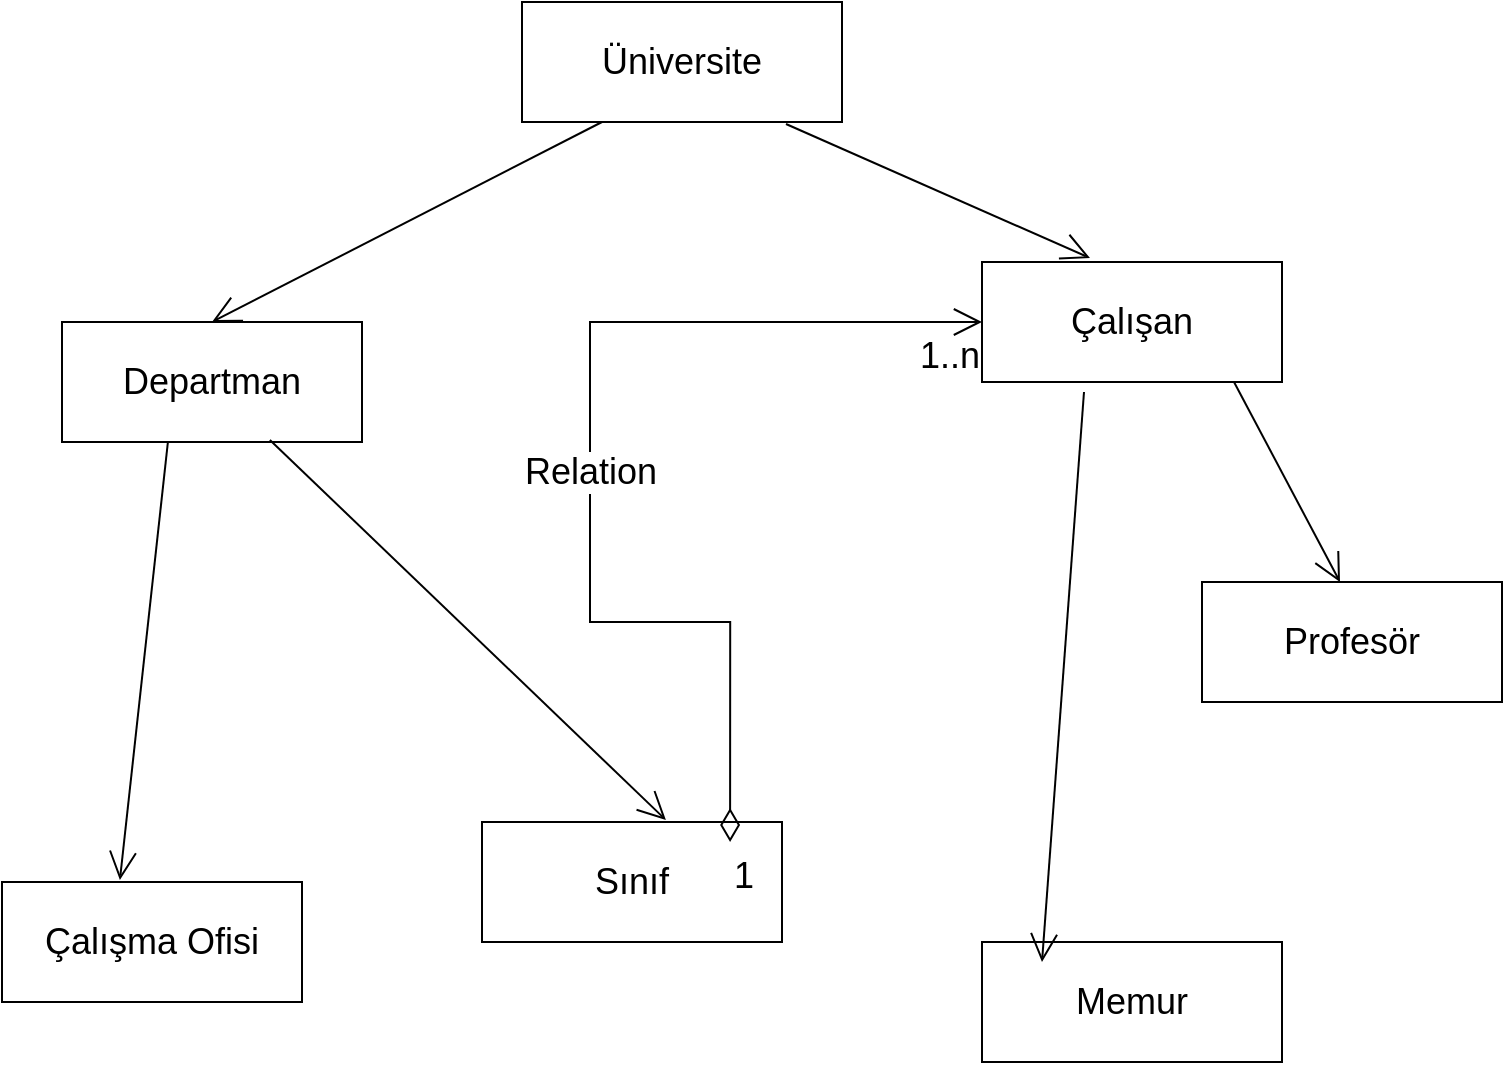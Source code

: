 <mxfile version="16.6.1" type="device"><diagram id="qCcjzEplPFVdx5R0CPql" name="Page-1"><mxGraphModel dx="1422" dy="705" grid="1" gridSize="10" guides="1" tooltips="1" connect="1" arrows="1" fold="1" page="1" pageScale="1" pageWidth="827" pageHeight="1169" math="0" shadow="0"><root><mxCell id="0"/><mxCell id="1" parent="0"/><mxCell id="rNSdItFHAOt2ohlBOVtE-2" value="&lt;font style=&quot;font-size: 18px&quot;&gt;Üniversite&lt;/font&gt;" style="rounded=0;whiteSpace=wrap;html=1;" parent="1" vertex="1"><mxGeometry x="310" y="70" width="160" height="60" as="geometry"/></mxCell><mxCell id="rNSdItFHAOt2ohlBOVtE-3" value="&lt;font style=&quot;font-size: 18px&quot;&gt;Departman&lt;/font&gt;" style="rounded=0;whiteSpace=wrap;html=1;" parent="1" vertex="1"><mxGeometry x="80" y="230" width="150" height="60" as="geometry"/></mxCell><mxCell id="rNSdItFHAOt2ohlBOVtE-4" value="&lt;span style=&quot;font-size: 18px&quot;&gt;Çalışma Ofisi&lt;/span&gt;" style="rounded=0;whiteSpace=wrap;html=1;" parent="1" vertex="1"><mxGeometry x="50" y="510" width="150" height="60" as="geometry"/></mxCell><mxCell id="rNSdItFHAOt2ohlBOVtE-5" value="&lt;font style=&quot;font-size: 18px&quot;&gt;Sınıf&lt;/font&gt;" style="rounded=0;whiteSpace=wrap;html=1;" parent="1" vertex="1"><mxGeometry x="290" y="480" width="150" height="60" as="geometry"/></mxCell><mxCell id="rNSdItFHAOt2ohlBOVtE-6" value="&lt;font style=&quot;font-size: 18px&quot;&gt;Çalışan&lt;/font&gt;" style="rounded=0;whiteSpace=wrap;html=1;" parent="1" vertex="1"><mxGeometry x="540" y="200" width="150" height="60" as="geometry"/></mxCell><mxCell id="rNSdItFHAOt2ohlBOVtE-7" value="&lt;font style=&quot;font-size: 18px&quot;&gt;Memur&lt;/font&gt;" style="rounded=0;whiteSpace=wrap;html=1;" parent="1" vertex="1"><mxGeometry x="540" y="540" width="150" height="60" as="geometry"/></mxCell><mxCell id="rNSdItFHAOt2ohlBOVtE-8" value="&lt;font style=&quot;font-size: 18px&quot;&gt;Profesör&lt;/font&gt;" style="rounded=0;whiteSpace=wrap;html=1;" parent="1" vertex="1"><mxGeometry x="650" y="360" width="150" height="60" as="geometry"/></mxCell><mxCell id="rNSdItFHAOt2ohlBOVtE-16" value="" style="endArrow=open;endFill=1;endSize=12;html=1;rounded=0;fontSize=18;exitX=0.25;exitY=1;exitDx=0;exitDy=0;entryX=0.5;entryY=0;entryDx=0;entryDy=0;" parent="1" source="rNSdItFHAOt2ohlBOVtE-2" target="rNSdItFHAOt2ohlBOVtE-3" edge="1"><mxGeometry width="160" relative="1" as="geometry"><mxPoint x="380" y="280" as="sourcePoint"/><mxPoint x="250" y="330" as="targetPoint"/></mxGeometry></mxCell><mxCell id="rNSdItFHAOt2ohlBOVtE-21" value="" style="endArrow=open;endFill=1;endSize=12;html=1;rounded=0;fontSize=18;exitX=0.825;exitY=1.017;exitDx=0;exitDy=0;exitPerimeter=0;entryX=0.36;entryY=-0.033;entryDx=0;entryDy=0;entryPerimeter=0;" parent="1" source="rNSdItFHAOt2ohlBOVtE-2" target="rNSdItFHAOt2ohlBOVtE-6" edge="1"><mxGeometry width="160" relative="1" as="geometry"><mxPoint x="440" y="280" as="sourcePoint"/><mxPoint x="560" y="330" as="targetPoint"/></mxGeometry></mxCell><mxCell id="rNSdItFHAOt2ohlBOVtE-22" value="" style="endArrow=open;endFill=1;endSize=12;html=1;rounded=0;fontSize=18;exitX=0.353;exitY=1;exitDx=0;exitDy=0;exitPerimeter=0;entryX=0.393;entryY=-0.017;entryDx=0;entryDy=0;entryPerimeter=0;" parent="1" source="rNSdItFHAOt2ohlBOVtE-3" target="rNSdItFHAOt2ohlBOVtE-4" edge="1"><mxGeometry width="160" relative="1" as="geometry"><mxPoint x="190" y="430" as="sourcePoint"/><mxPoint x="130" y="490" as="targetPoint"/></mxGeometry></mxCell><mxCell id="rNSdItFHAOt2ohlBOVtE-23" value="" style="endArrow=open;endFill=1;endSize=12;html=1;rounded=0;fontSize=18;exitX=0.693;exitY=0.983;exitDx=0;exitDy=0;exitPerimeter=0;entryX=0.613;entryY=-0.017;entryDx=0;entryDy=0;entryPerimeter=0;" parent="1" source="rNSdItFHAOt2ohlBOVtE-3" target="rNSdItFHAOt2ohlBOVtE-5" edge="1"><mxGeometry width="160" relative="1" as="geometry"><mxPoint x="250" y="430" as="sourcePoint"/><mxPoint x="300" y="490" as="targetPoint"/></mxGeometry></mxCell><mxCell id="rNSdItFHAOt2ohlBOVtE-24" value="" style="endArrow=open;endFill=1;endSize=12;html=1;rounded=0;fontSize=18;entryX=0.2;entryY=0.167;entryDx=0;entryDy=0;entryPerimeter=0;exitX=0.34;exitY=1.083;exitDx=0;exitDy=0;exitPerimeter=0;" parent="1" source="rNSdItFHAOt2ohlBOVtE-6" target="rNSdItFHAOt2ohlBOVtE-7" edge="1"><mxGeometry width="160" relative="1" as="geometry"><mxPoint x="580" y="430" as="sourcePoint"/><mxPoint x="520" y="490" as="targetPoint"/></mxGeometry></mxCell><mxCell id="rNSdItFHAOt2ohlBOVtE-25" value="" style="endArrow=open;endFill=1;endSize=12;html=1;rounded=0;fontSize=18;exitX=0.84;exitY=1;exitDx=0;exitDy=0;exitPerimeter=0;entryX=0.46;entryY=0;entryDx=0;entryDy=0;entryPerimeter=0;" parent="1" source="rNSdItFHAOt2ohlBOVtE-6" target="rNSdItFHAOt2ohlBOVtE-8" edge="1"><mxGeometry width="160" relative="1" as="geometry"><mxPoint x="620" y="410" as="sourcePoint"/><mxPoint x="690" y="490" as="targetPoint"/></mxGeometry></mxCell><mxCell id="rNSdItFHAOt2ohlBOVtE-37" value="Relation" style="endArrow=open;html=1;endSize=12;startArrow=diamondThin;startSize=14;startFill=0;edgeStyle=orthogonalEdgeStyle;rounded=0;fontSize=18;targetPerimeterSpacing=2;entryX=0;entryY=0.5;entryDx=0;entryDy=0;exitX=0.827;exitY=0.167;exitDx=0;exitDy=0;exitPerimeter=0;" parent="1" source="rNSdItFHAOt2ohlBOVtE-5" target="rNSdItFHAOt2ohlBOVtE-6" edge="1"><mxGeometry x="-0.031" relative="1" as="geometry"><mxPoint x="344" y="480" as="sourcePoint"/><mxPoint x="504" y="380" as="targetPoint"/><Array as="points"><mxPoint x="344" y="380"/></Array><mxPoint as="offset"/></mxGeometry></mxCell><mxCell id="rNSdItFHAOt2ohlBOVtE-38" value="1" style="edgeLabel;resizable=0;html=1;align=left;verticalAlign=top;fontSize=18;" parent="rNSdItFHAOt2ohlBOVtE-37" connectable="0" vertex="1"><mxGeometry x="-1" relative="1" as="geometry"/></mxCell><mxCell id="rNSdItFHAOt2ohlBOVtE-39" value="1..n" style="edgeLabel;resizable=0;html=1;align=right;verticalAlign=top;fontSize=18;" parent="rNSdItFHAOt2ohlBOVtE-37" connectable="0" vertex="1"><mxGeometry x="1" relative="1" as="geometry"/></mxCell></root></mxGraphModel></diagram></mxfile>